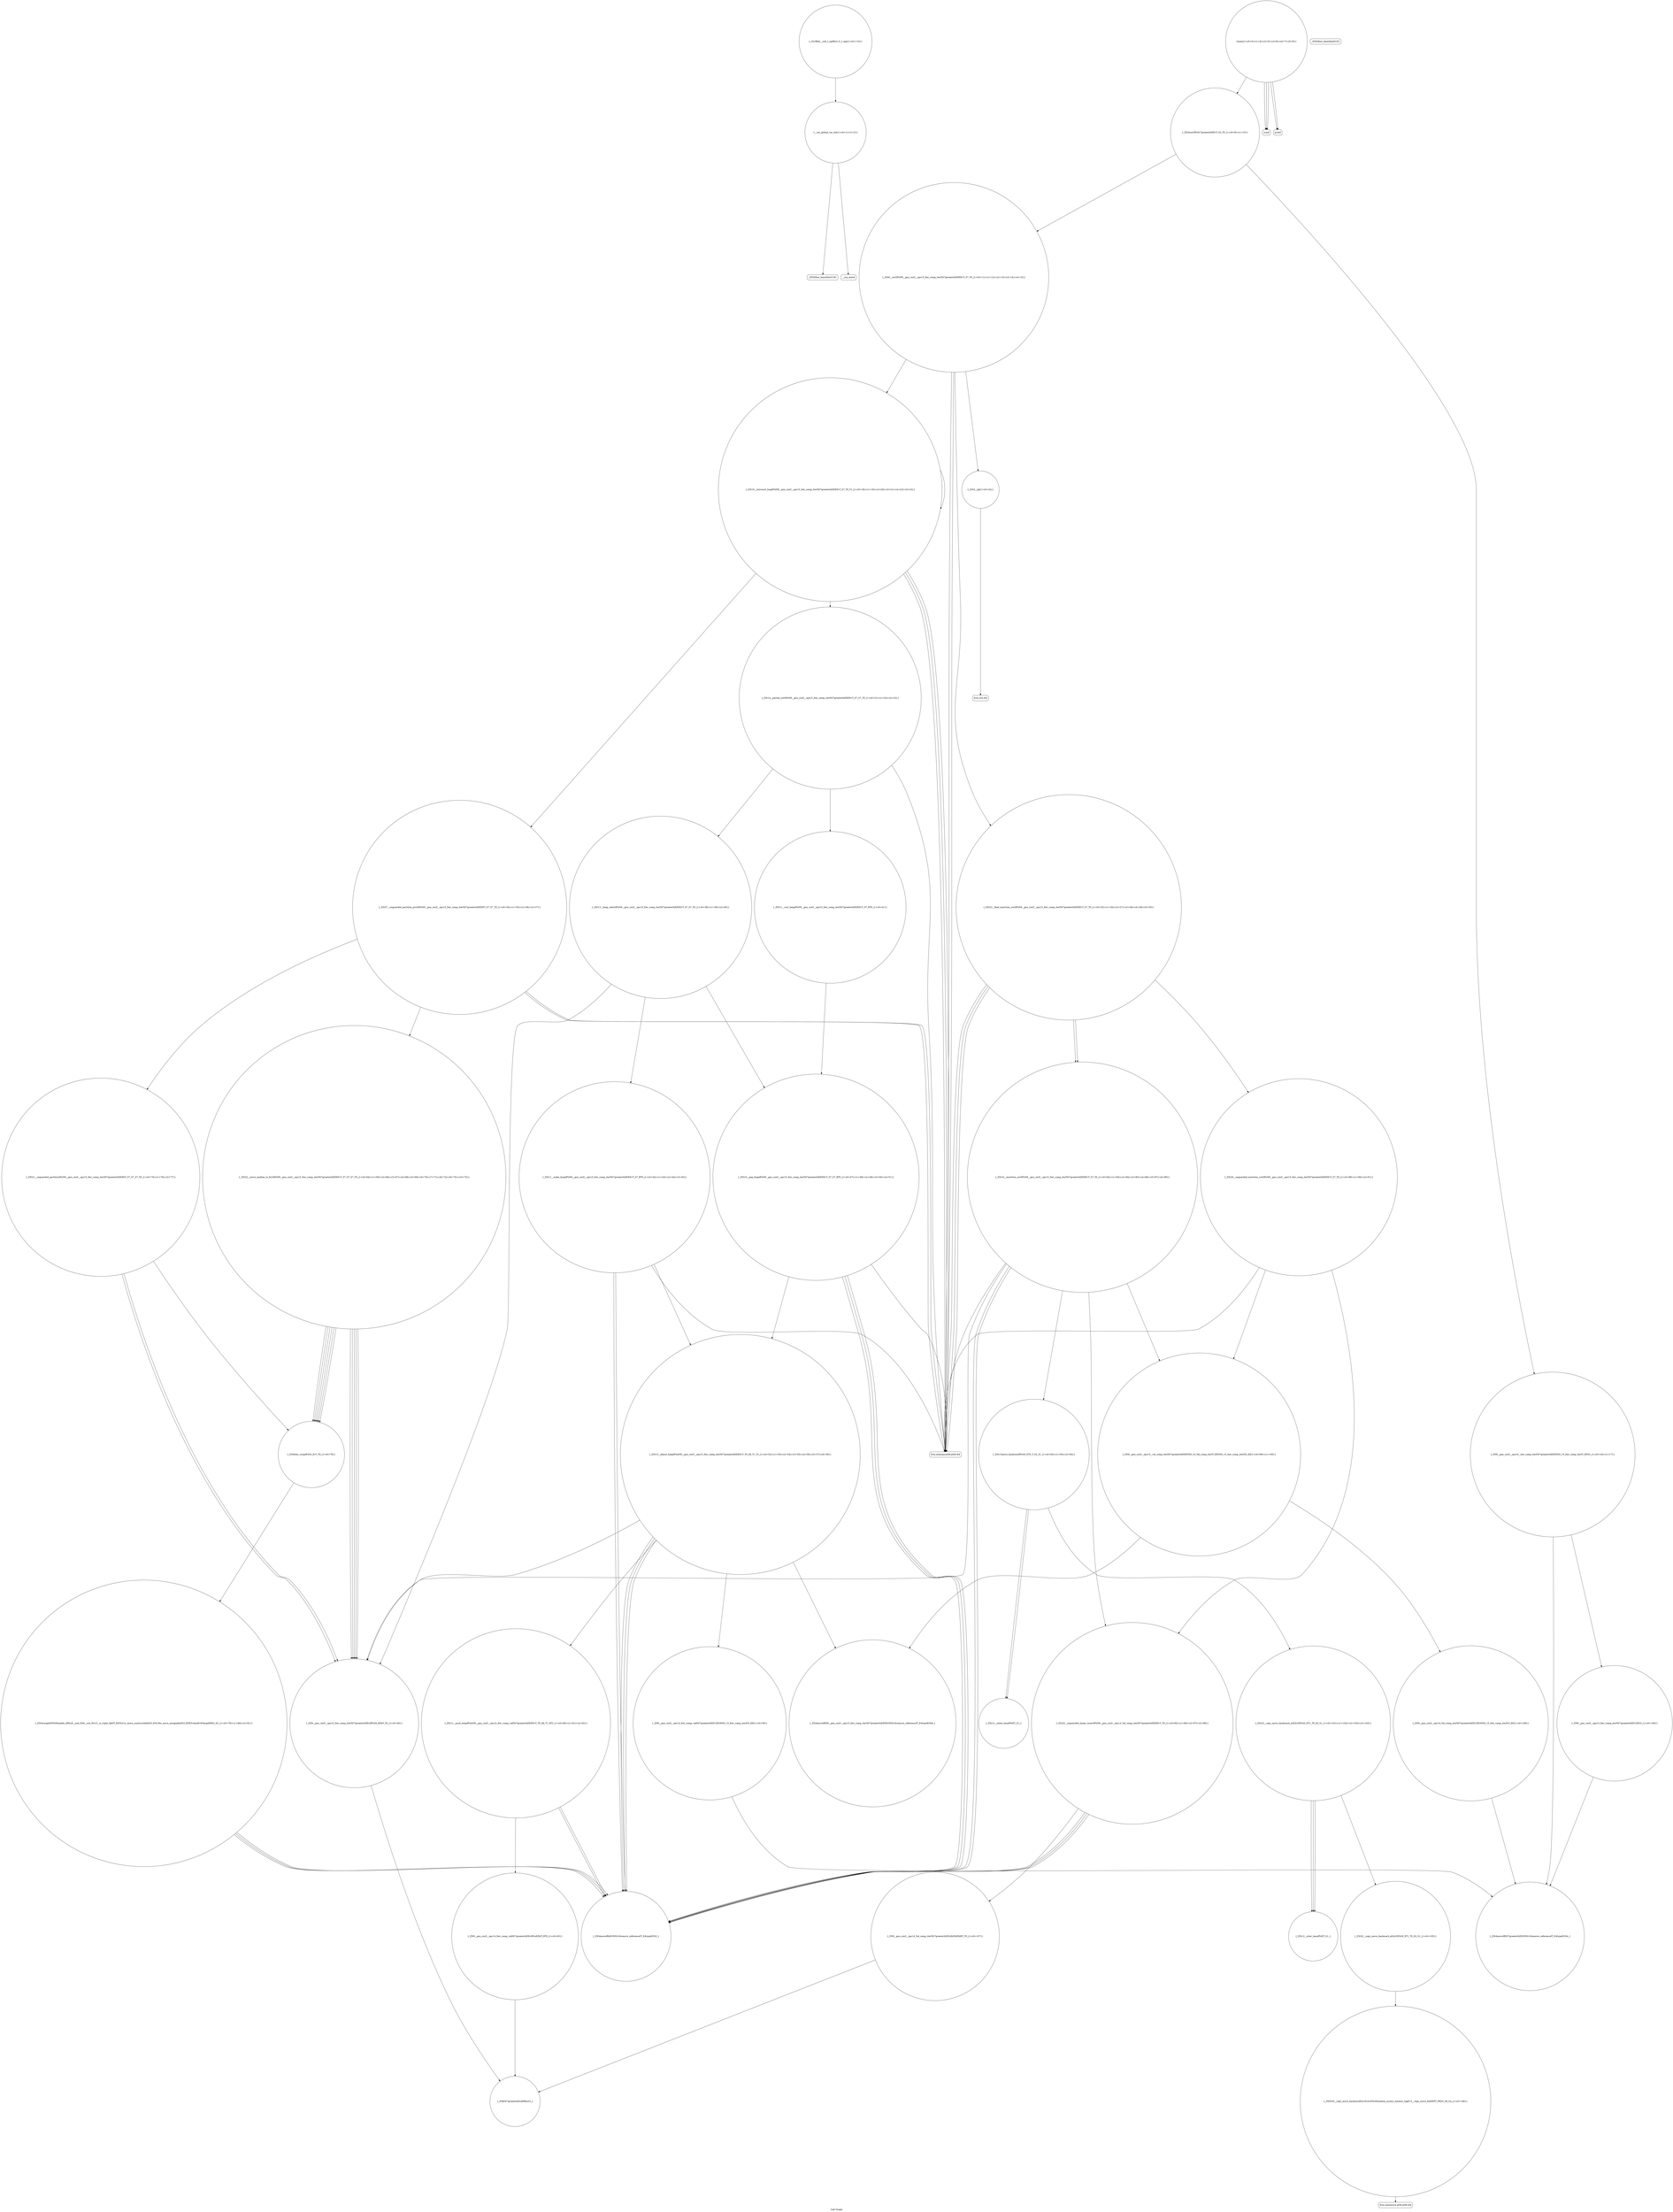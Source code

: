 digraph "Call Graph" {
	label="Call Graph";

	Node0x561377d37180 [shape=record,shape=circle,label="{__cxx_global_var_init|{<s0>1|<s1>2}}"];
	Node0x561377d37180:s0 -> Node0x561377d51b70[color=black];
	Node0x561377d37180:s1 -> Node0x561377ea5c60[color=black];
	Node0x561377ea7160 [shape=record,shape=circle,label="{_ZN9__gnu_cxx5__ops14_Val_comp_iterISt7greaterIxEEclIxPxEEbRT_T0_|{<s0>107}}"];
	Node0x561377ea7160:s0 -> Node0x561377ea68e0[color=black];
	Node0x561377ea5e60 [shape=record,shape=circle,label="{_ZSt4sortIPxSt7greaterIxEEvT_S3_T0_|{<s0>9|<s1>10}}"];
	Node0x561377ea5e60:s0 -> Node0x561377ea5f60[color=black];
	Node0x561377ea5e60:s1 -> Node0x561377ea5ee0[color=black];
	Node0x561377ea61e0 [shape=record,shape=circle,label="{_ZSt14__partial_sortIPxN9__gnu_cxx5__ops15_Iter_comp_iterISt7greaterIxEEEEvT_S7_S7_T0_|{<s0>31|<s1>32|<s2>33}}"];
	Node0x561377ea61e0:s0 -> Node0x561377ea60e0[color=black];
	Node0x561377ea61e0:s1 -> Node0x561377ea62e0[color=black];
	Node0x561377ea61e0:s2 -> Node0x561377ea6360[color=black];
	Node0x561377ea6560 [shape=record,shape=circle,label="{_ZSt4moveIRxEONSt16remove_referenceIT_E4typeEOS2_}"];
	Node0x561377ea68e0 [shape=record,shape=circle,label="{_ZNKSt7greaterIxEclERKxS2_}"];
	Node0x561377ea6c60 [shape=record,shape=circle,label="{_ZSt26__unguarded_insertion_sortIPxN9__gnu_cxx5__ops15_Iter_comp_iterISt7greaterIxEEEEvT_S7_T0_|{<s0>89|<s1>90|<s2>91}}"];
	Node0x561377ea6c60:s0 -> Node0x561377ea60e0[color=black];
	Node0x561377ea6c60:s1 -> Node0x561377ea6de0[color=black];
	Node0x561377ea6c60:s2 -> Node0x561377ea6d60[color=black];
	Node0x561377ea6fe0 [shape=record,shape=circle,label="{_ZSt12__niter_baseIPxET_S1_}"];
	Node0x561377ea5ce0 [shape=record,shape=circle,label="{main|{<s0>3|<s1>4|<s2>5|<s3>6|<s4>7|<s5>8}}"];
	Node0x561377ea5ce0:s0 -> Node0x561377ea5d60[color=black];
	Node0x561377ea5ce0:s1 -> Node0x561377ea5d60[color=black];
	Node0x561377ea5ce0:s2 -> Node0x561377ea5d60[color=black];
	Node0x561377ea5ce0:s3 -> Node0x561377ea5de0[color=black];
	Node0x561377ea5ce0:s4 -> Node0x561377ea5e60[color=black];
	Node0x561377ea5ce0:s5 -> Node0x561377ea5de0[color=black];
	Node0x561377ea6060 [shape=record,shape=circle,label="{_ZSt4__lgl|{<s0>24}}"];
	Node0x561377ea6060:s0 -> Node0x561377ea6b60[color=black];
	Node0x561377ea63e0 [shape=record,shape=circle,label="{_ZSt11__make_heapIPxN9__gnu_cxx5__ops15_Iter_comp_iterISt7greaterIxEEEEvT_S7_RT0_|{<s0>42|<s1>43|<s2>44|<s3>45}}"];
	Node0x561377ea63e0:s0 -> Node0x561377ea6560[color=black];
	Node0x561377ea63e0:s1 -> Node0x561377ea6560[color=black];
	Node0x561377ea63e0:s2 -> Node0x561377ea60e0[color=black];
	Node0x561377ea63e0:s3 -> Node0x561377ea65e0[color=black];
	Node0x561377ea6760 [shape=record,shape=circle,label="{_ZSt11__push_heapIPxlxN9__gnu_cxx5__ops14_Iter_comp_valISt7greaterIxEEEEvT_T0_S8_T1_RT2_|{<s0>60|<s1>61|<s2>62}}"];
	Node0x561377ea6760:s0 -> Node0x561377ea6860[color=black];
	Node0x561377ea6760:s1 -> Node0x561377ea6560[color=black];
	Node0x561377ea6760:s2 -> Node0x561377ea6560[color=black];
	Node0x561377ea6ae0 [shape=record,shape=circle,label="{_ZSt4swapIxENSt9enable_ifIXsr6__and_ISt6__not_ISt15__is_tuple_likeIT_EESt21is_move_constructibleIS3_ESt18is_move_assignableIS3_EEE5valueEvE4typeERS3_SC_|{<s0>79|<s1>80|<s2>81}}"];
	Node0x561377ea6ae0:s0 -> Node0x561377ea6560[color=black];
	Node0x561377ea6ae0:s1 -> Node0x561377ea6560[color=black];
	Node0x561377ea6ae0:s2 -> Node0x561377ea6560[color=black];
	Node0x561377ea6e60 [shape=record,shape=circle,label="{_ZSt23__copy_move_backward_a2ILb1EPxS0_ET1_T0_S2_S1_|{<s0>101|<s1>102|<s2>103|<s3>104}}"];
	Node0x561377ea6e60:s0 -> Node0x561377ea6fe0[color=black];
	Node0x561377ea6e60:s1 -> Node0x561377ea6fe0[color=black];
	Node0x561377ea6e60:s2 -> Node0x561377ea6fe0[color=black];
	Node0x561377ea6e60:s3 -> Node0x561377ea6f60[color=black];
	Node0x561377d51b70 [shape=record,shape=Mrecord,label="{_ZNSt8ios_base4InitC1Ev}"];
	Node0x561377ea71e0 [shape=record,shape=circle,label="{_ZN9__gnu_cxx5__ops14_Val_comp_iterISt7greaterIxEEC2EONS0_15_Iter_comp_iterIS3_EE|{<s0>108}}"];
	Node0x561377ea71e0:s0 -> Node0x561377ea67e0[color=black];
	Node0x561377ea5ee0 [shape=record,shape=circle,label="{_ZSt6__sortIPxN9__gnu_cxx5__ops15_Iter_comp_iterISt7greaterIxEEEEvT_S7_T0_|{<s0>11|<s1>12|<s2>13|<s3>14|<s4>15}}"];
	Node0x561377ea5ee0:s0 -> Node0x561377ea6060[color=black];
	Node0x561377ea5ee0:s1 -> Node0x561377ea60e0[color=black];
	Node0x561377ea5ee0:s2 -> Node0x561377ea5fe0[color=black];
	Node0x561377ea5ee0:s3 -> Node0x561377ea60e0[color=black];
	Node0x561377ea5ee0:s4 -> Node0x561377ea6160[color=black];
	Node0x561377ea6260 [shape=record,shape=circle,label="{_ZSt27__unguarded_partition_pivotIPxN9__gnu_cxx5__ops15_Iter_comp_iterISt7greaterIxEEEET_S7_S7_T0_|{<s0>34|<s1>35|<s2>36|<s3>37}}"];
	Node0x561377ea6260:s0 -> Node0x561377ea60e0[color=black];
	Node0x561377ea6260:s1 -> Node0x561377ea6960[color=black];
	Node0x561377ea6260:s2 -> Node0x561377ea60e0[color=black];
	Node0x561377ea6260:s3 -> Node0x561377ea69e0[color=black];
	Node0x561377ea65e0 [shape=record,shape=circle,label="{_ZSt13__adjust_heapIPxlxN9__gnu_cxx5__ops15_Iter_comp_iterISt7greaterIxEEEEvT_T0_S8_T1_T2_|{<s0>52|<s1>53|<s2>54|<s3>55|<s4>56|<s5>57|<s6>58}}"];
	Node0x561377ea65e0:s0 -> Node0x561377ea6460[color=black];
	Node0x561377ea65e0:s1 -> Node0x561377ea6560[color=black];
	Node0x561377ea65e0:s2 -> Node0x561377ea6560[color=black];
	Node0x561377ea65e0:s3 -> Node0x561377ea6660[color=black];
	Node0x561377ea65e0:s4 -> Node0x561377ea66e0[color=black];
	Node0x561377ea65e0:s5 -> Node0x561377ea6560[color=black];
	Node0x561377ea65e0:s6 -> Node0x561377ea6760[color=black];
	Node0x561377ea6960 [shape=record,shape=circle,label="{_ZSt22__move_median_to_firstIPxN9__gnu_cxx5__ops15_Iter_comp_iterISt7greaterIxEEEEvT_S7_S7_S7_T0_|{<s0>64|<s1>65|<s2>66|<s3>67|<s4>68|<s5>69|<s6>70|<s7>71|<s8>72|<s9>73|<s10>74}}"];
	Node0x561377ea6960:s0 -> Node0x561377ea6460[color=black];
	Node0x561377ea6960:s1 -> Node0x561377ea6460[color=black];
	Node0x561377ea6960:s2 -> Node0x561377ea6a60[color=black];
	Node0x561377ea6960:s3 -> Node0x561377ea6460[color=black];
	Node0x561377ea6960:s4 -> Node0x561377ea6a60[color=black];
	Node0x561377ea6960:s5 -> Node0x561377ea6a60[color=black];
	Node0x561377ea6960:s6 -> Node0x561377ea6460[color=black];
	Node0x561377ea6960:s7 -> Node0x561377ea6a60[color=black];
	Node0x561377ea6960:s8 -> Node0x561377ea6460[color=black];
	Node0x561377ea6960:s9 -> Node0x561377ea6a60[color=black];
	Node0x561377ea6960:s10 -> Node0x561377ea6a60[color=black];
	Node0x561377ea6ce0 [shape=record,shape=circle,label="{_ZSt13move_backwardIPxS0_ET0_T_S2_S1_|{<s0>92|<s1>93|<s2>94}}"];
	Node0x561377ea6ce0:s0 -> Node0x561377ea6ee0[color=black];
	Node0x561377ea6ce0:s1 -> Node0x561377ea6ee0[color=black];
	Node0x561377ea6ce0:s2 -> Node0x561377ea6e60[color=black];
	Node0x561377ea7060 [shape=record,shape=circle,label="{_ZNSt20__copy_move_backwardILb1ELb1ESt26random_access_iterator_tagE13__copy_move_bIxEEPT_PKS3_S6_S4_|{<s0>106}}"];
	Node0x561377ea7060:s0 -> Node0x561377ea70e0[color=black];
	Node0x561377ea5d60 [shape=record,shape=Mrecord,label="{scanf}"];
	Node0x561377ea60e0 [shape=record,shape=Mrecord,label="{llvm.memcpy.p0i8.p0i8.i64}"];
	Node0x561377ea6460 [shape=record,shape=circle,label="{_ZN9__gnu_cxx5__ops15_Iter_comp_iterISt7greaterIxEEclIPxS6_EEbT_T0_|{<s0>46}}"];
	Node0x561377ea6460:s0 -> Node0x561377ea68e0[color=black];
	Node0x561377ea67e0 [shape=record,shape=circle,label="{_ZSt4moveIRSt7greaterIxEEONSt16remove_referenceIT_E4typeEOS4_}"];
	Node0x561377ea6b60 [shape=record,shape=Mrecord,label="{llvm.ctlz.i64}"];
	Node0x561377ea6ee0 [shape=record,shape=circle,label="{_ZSt12__miter_baseIPxET_S1_}"];
	Node0x561377ea5be0 [shape=record,shape=Mrecord,label="{_ZNSt8ios_base4InitD1Ev}"];
	Node0x561377ea7260 [shape=record,shape=circle,label="{_ZN9__gnu_cxx5__ops15_Iter_comp_iterISt7greaterIxEEC2ES3_|{<s0>109}}"];
	Node0x561377ea7260:s0 -> Node0x561377ea67e0[color=black];
	Node0x561377ea5f60 [shape=record,shape=circle,label="{_ZN9__gnu_cxx5__ops16__iter_comp_iterISt7greaterIxEEENS0_15_Iter_comp_iterIT_EES5_|{<s0>16|<s1>17}}"];
	Node0x561377ea5f60:s0 -> Node0x561377ea67e0[color=black];
	Node0x561377ea5f60:s1 -> Node0x561377ea7260[color=black];
	Node0x561377ea62e0 [shape=record,shape=circle,label="{_ZSt13__heap_selectIPxN9__gnu_cxx5__ops15_Iter_comp_iterISt7greaterIxEEEEvT_S7_S7_T0_|{<s0>38|<s1>39|<s2>40}}"];
	Node0x561377ea62e0:s0 -> Node0x561377ea63e0[color=black];
	Node0x561377ea62e0:s1 -> Node0x561377ea6460[color=black];
	Node0x561377ea62e0:s2 -> Node0x561377ea64e0[color=black];
	Node0x561377ea6660 [shape=record,shape=circle,label="{_ZSt4moveIRN9__gnu_cxx5__ops15_Iter_comp_iterISt7greaterIxEEEEONSt16remove_referenceIT_E4typeEOS8_}"];
	Node0x561377ea69e0 [shape=record,shape=circle,label="{_ZSt21__unguarded_partitionIPxN9__gnu_cxx5__ops15_Iter_comp_iterISt7greaterIxEEEET_S7_S7_S7_T0_|{<s0>75|<s1>76|<s2>77}}"];
	Node0x561377ea69e0:s0 -> Node0x561377ea6460[color=black];
	Node0x561377ea69e0:s1 -> Node0x561377ea6460[color=black];
	Node0x561377ea69e0:s2 -> Node0x561377ea6a60[color=black];
	Node0x561377ea6d60 [shape=record,shape=circle,label="{_ZSt25__unguarded_linear_insertIPxN9__gnu_cxx5__ops14_Val_comp_iterISt7greaterIxEEEEvT_T0_|{<s0>95|<s1>96|<s2>97|<s3>98}}"];
	Node0x561377ea6d60:s0 -> Node0x561377ea6560[color=black];
	Node0x561377ea6d60:s1 -> Node0x561377ea7160[color=black];
	Node0x561377ea6d60:s2 -> Node0x561377ea6560[color=black];
	Node0x561377ea6d60:s3 -> Node0x561377ea6560[color=black];
	Node0x561377ea70e0 [shape=record,shape=Mrecord,label="{llvm.memmove.p0i8.p0i8.i64}"];
	Node0x561377ea5de0 [shape=record,shape=Mrecord,label="{printf}"];
	Node0x561377ea6160 [shape=record,shape=circle,label="{_ZSt22__final_insertion_sortIPxN9__gnu_cxx5__ops15_Iter_comp_iterISt7greaterIxEEEEvT_S7_T0_|{<s0>25|<s1>26|<s2>27|<s3>28|<s4>29|<s5>30}}"];
	Node0x561377ea6160:s0 -> Node0x561377ea60e0[color=black];
	Node0x561377ea6160:s1 -> Node0x561377ea6be0[color=black];
	Node0x561377ea6160:s2 -> Node0x561377ea60e0[color=black];
	Node0x561377ea6160:s3 -> Node0x561377ea6c60[color=black];
	Node0x561377ea6160:s4 -> Node0x561377ea60e0[color=black];
	Node0x561377ea6160:s5 -> Node0x561377ea6be0[color=black];
	Node0x561377ea64e0 [shape=record,shape=circle,label="{_ZSt10__pop_heapIPxN9__gnu_cxx5__ops15_Iter_comp_iterISt7greaterIxEEEEvT_S7_S7_RT0_|{<s0>47|<s1>48|<s2>49|<s3>50|<s4>51}}"];
	Node0x561377ea64e0:s0 -> Node0x561377ea6560[color=black];
	Node0x561377ea64e0:s1 -> Node0x561377ea6560[color=black];
	Node0x561377ea64e0:s2 -> Node0x561377ea6560[color=black];
	Node0x561377ea64e0:s3 -> Node0x561377ea60e0[color=black];
	Node0x561377ea64e0:s4 -> Node0x561377ea65e0[color=black];
	Node0x561377ea6860 [shape=record,shape=circle,label="{_ZN9__gnu_cxx5__ops14_Iter_comp_valISt7greaterIxEEclIPxxEEbT_RT0_|{<s0>63}}"];
	Node0x561377ea6860:s0 -> Node0x561377ea68e0[color=black];
	Node0x561377ea6be0 [shape=record,shape=circle,label="{_ZSt16__insertion_sortIPxN9__gnu_cxx5__ops15_Iter_comp_iterISt7greaterIxEEEEvT_S7_T0_|{<s0>82|<s1>83|<s2>84|<s3>85|<s4>86|<s5>87|<s6>88}}"];
	Node0x561377ea6be0:s0 -> Node0x561377ea6460[color=black];
	Node0x561377ea6be0:s1 -> Node0x561377ea6560[color=black];
	Node0x561377ea6be0:s2 -> Node0x561377ea6ce0[color=black];
	Node0x561377ea6be0:s3 -> Node0x561377ea6560[color=black];
	Node0x561377ea6be0:s4 -> Node0x561377ea60e0[color=black];
	Node0x561377ea6be0:s5 -> Node0x561377ea6de0[color=black];
	Node0x561377ea6be0:s6 -> Node0x561377ea6d60[color=black];
	Node0x561377ea6f60 [shape=record,shape=circle,label="{_ZSt22__copy_move_backward_aILb1EPxS0_ET1_T0_S2_S1_|{<s0>105}}"];
	Node0x561377ea6f60:s0 -> Node0x561377ea7060[color=black];
	Node0x561377ea5c60 [shape=record,shape=Mrecord,label="{__cxa_atexit}"];
	Node0x561377ea8300 [shape=record,shape=circle,label="{_GLOBAL__sub_I_xgdfirst_0_1.cpp|{<s0>110}}"];
	Node0x561377ea8300:s0 -> Node0x561377d37180[color=black];
	Node0x561377ea5fe0 [shape=record,shape=circle,label="{_ZSt16__introsort_loopIPxlN9__gnu_cxx5__ops15_Iter_comp_iterISt7greaterIxEEEEvT_S7_T0_T1_|{<s0>18|<s1>19|<s2>20|<s3>21|<s4>22|<s5>23}}"];
	Node0x561377ea5fe0:s0 -> Node0x561377ea60e0[color=black];
	Node0x561377ea5fe0:s1 -> Node0x561377ea61e0[color=black];
	Node0x561377ea5fe0:s2 -> Node0x561377ea60e0[color=black];
	Node0x561377ea5fe0:s3 -> Node0x561377ea6260[color=black];
	Node0x561377ea5fe0:s4 -> Node0x561377ea60e0[color=black];
	Node0x561377ea5fe0:s5 -> Node0x561377ea5fe0[color=black];
	Node0x561377ea6360 [shape=record,shape=circle,label="{_ZSt11__sort_heapIPxN9__gnu_cxx5__ops15_Iter_comp_iterISt7greaterIxEEEEvT_S7_RT0_|{<s0>41}}"];
	Node0x561377ea6360:s0 -> Node0x561377ea64e0[color=black];
	Node0x561377ea66e0 [shape=record,shape=circle,label="{_ZN9__gnu_cxx5__ops14_Iter_comp_valISt7greaterIxEEC2EONS0_15_Iter_comp_iterIS3_EE|{<s0>59}}"];
	Node0x561377ea66e0:s0 -> Node0x561377ea67e0[color=black];
	Node0x561377ea6a60 [shape=record,shape=circle,label="{_ZSt9iter_swapIPxS0_EvT_T0_|{<s0>78}}"];
	Node0x561377ea6a60:s0 -> Node0x561377ea6ae0[color=black];
	Node0x561377ea6de0 [shape=record,shape=circle,label="{_ZN9__gnu_cxx5__ops15__val_comp_iterISt7greaterIxEEENS0_14_Val_comp_iterIT_EENS0_15_Iter_comp_iterIS5_EE|{<s0>99|<s1>100}}"];
	Node0x561377ea6de0:s0 -> Node0x561377ea6660[color=black];
	Node0x561377ea6de0:s1 -> Node0x561377ea71e0[color=black];
}
